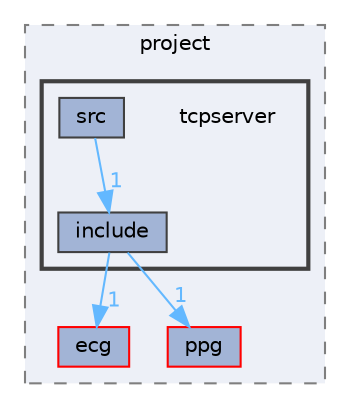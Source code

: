 digraph "Software/Firmware/project/tcpserver"
{
 // LATEX_PDF_SIZE
  bgcolor="transparent";
  edge [fontname=Helvetica,fontsize=10,labelfontname=Helvetica,labelfontsize=10];
  node [fontname=Helvetica,fontsize=10,shape=box,height=0.2,width=0.4];
  compound=true
  subgraph clusterdir_0f05551bec2e356b5b4633bda4b6fd8d {
    graph [ bgcolor="#edf0f7", pencolor="grey50", label="project", fontname=Helvetica,fontsize=10 style="filled,dashed", URL="dir_0f05551bec2e356b5b4633bda4b6fd8d.html",tooltip=""]
  dir_2bee69849a4f5579481b2253a42a2741 [label="ecg", fillcolor="#a2b4d6", color="red", style="filled", URL="dir_2bee69849a4f5579481b2253a42a2741.html",tooltip=""];
  dir_b0bf7c56bb40bf9d82fb811d7dc25f65 [label="ppg", fillcolor="#a2b4d6", color="red", style="filled", URL="dir_b0bf7c56bb40bf9d82fb811d7dc25f65.html",tooltip=""];
  subgraph clusterdir_2620d9fb132d75b076c94916c00a316d {
    graph [ bgcolor="#edf0f7", pencolor="grey25", label="", fontname=Helvetica,fontsize=10 style="filled,bold", URL="dir_2620d9fb132d75b076c94916c00a316d.html",tooltip=""]
    dir_2620d9fb132d75b076c94916c00a316d [shape=plaintext, label="tcpserver"];
  dir_32d2fd107f33d0b424ea31a3278e2bd5 [label="include", fillcolor="#a2b4d6", color="grey25", style="filled", URL="dir_32d2fd107f33d0b424ea31a3278e2bd5.html",tooltip=""];
  dir_b78a5a66ca6fef6584f5d0500e2e58d2 [label="src", fillcolor="#a2b4d6", color="grey25", style="filled", URL="dir_b78a5a66ca6fef6584f5d0500e2e58d2.html",tooltip=""];
  }
  }
  dir_32d2fd107f33d0b424ea31a3278e2bd5->dir_2bee69849a4f5579481b2253a42a2741 [headlabel="1", labeldistance=1.5 headhref="dir_000010_000002.html" href="dir_000010_000002.html" color="steelblue1" fontcolor="steelblue1"];
  dir_32d2fd107f33d0b424ea31a3278e2bd5->dir_b0bf7c56bb40bf9d82fb811d7dc25f65 [headlabel="1", labeldistance=1.5 headhref="dir_000010_000012.html" href="dir_000010_000012.html" color="steelblue1" fontcolor="steelblue1"];
  dir_b78a5a66ca6fef6584f5d0500e2e58d2->dir_32d2fd107f33d0b424ea31a3278e2bd5 [headlabel="1", labeldistance=1.5 headhref="dir_000020_000010.html" href="dir_000020_000010.html" color="steelblue1" fontcolor="steelblue1"];
}
